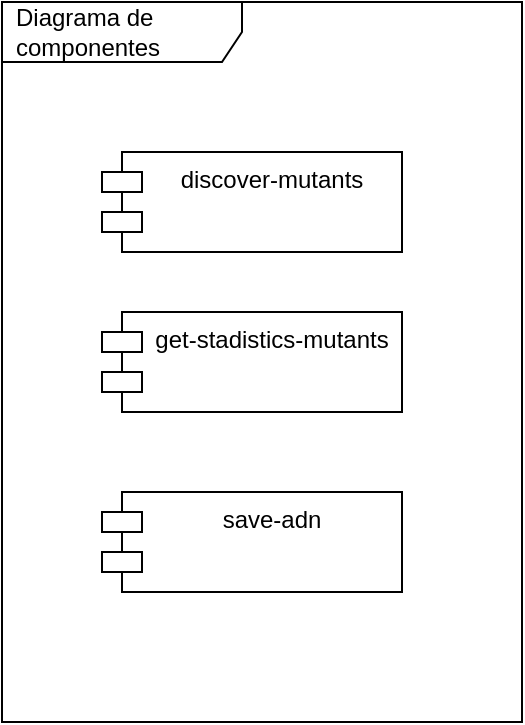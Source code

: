 <mxfile version="14.3.2" type="github">
  <diagram id="MDLnkBk9K9KRr2MbxcOK" name="Page-1">
    <mxGraphModel dx="1426" dy="857" grid="1" gridSize="10" guides="1" tooltips="1" connect="1" arrows="1" fold="1" page="1" pageScale="1" pageWidth="827" pageHeight="1169" math="0" shadow="0">
      <root>
        <mxCell id="0" />
        <mxCell id="1" parent="0" />
        <mxCell id="dq716zSRcyxIsHpeSHH_-3" value="Diagrama de componentes" style="shape=umlFrame;whiteSpace=wrap;html=1;width=120;height=30;boundedLbl=1;verticalAlign=middle;align=left;spacingLeft=5;" vertex="1" parent="1">
          <mxGeometry x="120" y="95" width="260" height="360" as="geometry" />
        </mxCell>
        <mxCell id="dq716zSRcyxIsHpeSHH_-1" value="discover-mutants" style="shape=module;align=left;spacingLeft=20;align=center;verticalAlign=top;" vertex="1" parent="1">
          <mxGeometry x="170" y="170" width="150" height="50" as="geometry" />
        </mxCell>
        <mxCell id="dq716zSRcyxIsHpeSHH_-4" value="get-stadistics-mutants" style="shape=module;align=left;spacingLeft=20;align=center;verticalAlign=top;" vertex="1" parent="1">
          <mxGeometry x="170" y="250" width="150" height="50" as="geometry" />
        </mxCell>
        <mxCell id="dq716zSRcyxIsHpeSHH_-5" value="save-adn" style="shape=module;align=left;spacingLeft=20;align=center;verticalAlign=top;" vertex="1" parent="1">
          <mxGeometry x="170" y="340" width="150" height="50" as="geometry" />
        </mxCell>
      </root>
    </mxGraphModel>
  </diagram>
</mxfile>
